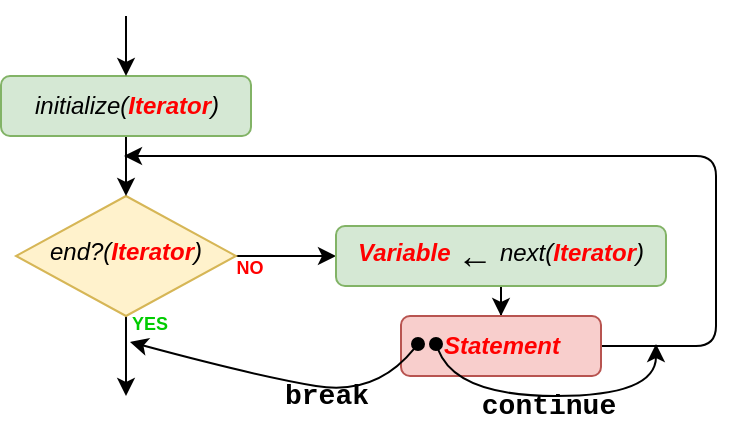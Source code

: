 <mxfile version="13.0.3" type="device"><diagram id="C5RBs43oDa-KdzZeNtuy" name="Page-1"><mxGraphModel dx="473" dy="322" grid="1" gridSize="10" guides="1" tooltips="1" connect="1" arrows="1" fold="1" page="1" pageScale="1" pageWidth="827" pageHeight="1169" math="0" shadow="0"><root><mxCell id="WIyWlLk6GJQsqaUBKTNV-0"/><mxCell id="WIyWlLk6GJQsqaUBKTNV-1" parent="WIyWlLk6GJQsqaUBKTNV-0"/><mxCell id="G6EBWNTIHy2u6F7F_qyh-10" value="" style="edgeStyle=orthogonalEdgeStyle;rounded=1;orthogonalLoop=1;jettySize=auto;html=1;endArrow=classic;endFill=1;endSize=6;" parent="WIyWlLk6GJQsqaUBKTNV-1" source="WIyWlLk6GJQsqaUBKTNV-6" target="WIyWlLk6GJQsqaUBKTNV-7" edge="1"><mxGeometry relative="1" as="geometry"/></mxCell><mxCell id="uJj6Gz5fETCHua8vj9fp-8" value="" style="edgeStyle=orthogonalEdgeStyle;rounded=0;orthogonalLoop=1;jettySize=auto;html=1;" parent="WIyWlLk6GJQsqaUBKTNV-1" source="WIyWlLk6GJQsqaUBKTNV-6" edge="1"><mxGeometry relative="1" as="geometry"><mxPoint x="215" y="280" as="targetPoint"/></mxGeometry></mxCell><mxCell id="WIyWlLk6GJQsqaUBKTNV-6" value="&lt;i&gt;end?(&lt;b&gt;&lt;font color=&quot;#ff0000&quot;&gt;Iterator&lt;/font&gt;&lt;/b&gt;)&lt;/i&gt;" style="rhombus;whiteSpace=wrap;html=1;shadow=0;fontFamily=Helvetica;fontSize=12;align=center;strokeWidth=1;spacing=6;spacingTop=-4;fillColor=#fff2cc;strokeColor=#d6b656;" parent="WIyWlLk6GJQsqaUBKTNV-1" vertex="1"><mxGeometry x="160" y="180" width="110" height="60" as="geometry"/></mxCell><mxCell id="4vjimO5b1vNXlTNOn3R1-6" value="" style="edgeStyle=orthogonalEdgeStyle;rounded=0;orthogonalLoop=1;jettySize=auto;html=1;entryX=0.5;entryY=0;entryDx=0;entryDy=0;" parent="WIyWlLk6GJQsqaUBKTNV-1" source="WIyWlLk6GJQsqaUBKTNV-7" target="4vjimO5b1vNXlTNOn3R1-1" edge="1"><mxGeometry relative="1" as="geometry"><mxPoint x="402.5" y="280" as="targetPoint"/></mxGeometry></mxCell><mxCell id="WIyWlLk6GJQsqaUBKTNV-7" value="&lt;b&gt;&lt;i&gt;&lt;font color=&quot;#ff0000&quot;&gt;Variable&lt;/font&gt;&amp;nbsp;&lt;/i&gt;&lt;/b&gt;&lt;span&gt;&lt;sub&gt;&lt;font style=&quot;font-size: 18px&quot;&gt;←&lt;/font&gt;&lt;/sub&gt;&lt;/span&gt;&lt;b&gt;&lt;i&gt;&amp;nbsp;&lt;/i&gt;&lt;/b&gt;&lt;i&gt;next(&lt;b&gt;&lt;font color=&quot;#ff0000&quot;&gt;Iterator&lt;/font&gt;&lt;/b&gt;)&lt;/i&gt;" style="rounded=1;whiteSpace=wrap;html=1;fontSize=12;glass=0;strokeWidth=1;shadow=0;fillColor=#d5e8d4;strokeColor=#82b366;" parent="WIyWlLk6GJQsqaUBKTNV-1" vertex="1"><mxGeometry x="320" y="195" width="165" height="30" as="geometry"/></mxCell><mxCell id="G6EBWNTIHy2u6F7F_qyh-2" value="" style="endArrow=classic;html=1;entryX=0.5;entryY=0;entryDx=0;entryDy=0;" parent="WIyWlLk6GJQsqaUBKTNV-1" target="WIyWlLk6GJQsqaUBKTNV-6" edge="1"><mxGeometry width="50" height="50" relative="1" as="geometry"><mxPoint x="215" y="150" as="sourcePoint"/><mxPoint x="180" y="160" as="targetPoint"/></mxGeometry></mxCell><mxCell id="G6EBWNTIHy2u6F7F_qyh-11" value="&lt;font style=&quot;font-size: 9px&quot; color=&quot;#00cc00&quot;&gt;&lt;b&gt;YES&lt;/b&gt;&lt;/font&gt;" style="text;html=1;strokeColor=none;fillColor=none;align=center;verticalAlign=middle;whiteSpace=wrap;rounded=0;" parent="WIyWlLk6GJQsqaUBKTNV-1" vertex="1"><mxGeometry x="207" y="233" width="40" height="20" as="geometry"/></mxCell><mxCell id="G6EBWNTIHy2u6F7F_qyh-35" value="&lt;b&gt;&lt;font color=&quot;#ff0000&quot; style=&quot;font-size: 9px&quot;&gt;NO&lt;/font&gt;&lt;/b&gt;" style="text;html=1;strokeColor=none;fillColor=none;align=center;verticalAlign=middle;whiteSpace=wrap;rounded=0;" parent="WIyWlLk6GJQsqaUBKTNV-1" vertex="1"><mxGeometry x="257" y="205" width="40" height="20" as="geometry"/></mxCell><mxCell id="uJj6Gz5fETCHua8vj9fp-11" value="" style="endArrow=classic;html=1;exitX=1;exitY=0.5;exitDx=0;exitDy=0;" parent="WIyWlLk6GJQsqaUBKTNV-1" source="4vjimO5b1vNXlTNOn3R1-1" edge="1"><mxGeometry width="50" height="50" relative="1" as="geometry"><mxPoint x="370" y="225" as="sourcePoint"/><mxPoint x="214" y="160" as="targetPoint"/><Array as="points"><mxPoint x="510" y="255"/><mxPoint x="510" y="160"/></Array></mxGeometry></mxCell><mxCell id="4vjimO5b1vNXlTNOn3R1-0" value="&lt;i&gt;initialize(&lt;b&gt;&lt;font color=&quot;#ff0000&quot;&gt;Iterator&lt;/font&gt;&lt;/b&gt;)&lt;/i&gt;" style="rounded=1;whiteSpace=wrap;html=1;fontSize=12;glass=0;strokeWidth=1;shadow=0;fillColor=#d5e8d4;strokeColor=#82b366;" parent="WIyWlLk6GJQsqaUBKTNV-1" vertex="1"><mxGeometry x="152.5" y="120" width="125" height="30" as="geometry"/></mxCell><mxCell id="4vjimO5b1vNXlTNOn3R1-1" value="&lt;b&gt;&lt;i&gt;&lt;font color=&quot;#ff0000&quot;&gt;Statement&lt;/font&gt;&lt;/i&gt;&lt;/b&gt;" style="rounded=1;whiteSpace=wrap;html=1;fontSize=12;glass=0;strokeWidth=1;shadow=0;fillColor=#f8cecc;strokeColor=#b85450;" parent="WIyWlLk6GJQsqaUBKTNV-1" vertex="1"><mxGeometry x="352.5" y="240" width="100" height="30" as="geometry"/></mxCell><mxCell id="4vjimO5b1vNXlTNOn3R1-7" value="" style="endArrow=classic;html=1;entryX=0.5;entryY=0;entryDx=0;entryDy=0;" parent="WIyWlLk6GJQsqaUBKTNV-1" target="4vjimO5b1vNXlTNOn3R1-0" edge="1"><mxGeometry width="50" height="50" relative="1" as="geometry"><mxPoint x="215" y="90" as="sourcePoint"/><mxPoint x="240" y="70" as="targetPoint"/></mxGeometry></mxCell><mxCell id="07TLwF7rFMlKT_mBQUe_-8" value="" style="curved=1;endArrow=classic;html=1;entryX=0.25;entryY=1;entryDx=0;entryDy=0;startArrow=oval;startFill=1;" edge="1" parent="WIyWlLk6GJQsqaUBKTNV-1" target="G6EBWNTIHy2u6F7F_qyh-11"><mxGeometry width="50" height="50" relative="1" as="geometry"><mxPoint x="361" y="254" as="sourcePoint"/><mxPoint x="245" y="300.01" as="targetPoint"/><Array as="points"><mxPoint x="340" y="280"/><mxPoint x="280" y="270"/></Array></mxGeometry></mxCell><mxCell id="07TLwF7rFMlKT_mBQUe_-9" value="" style="curved=1;endArrow=classic;html=1;startArrow=oval;startFill=1;exitX=0.175;exitY=0.5;exitDx=0;exitDy=0;exitPerimeter=0;" edge="1" parent="WIyWlLk6GJQsqaUBKTNV-1"><mxGeometry width="50" height="50" relative="1" as="geometry"><mxPoint x="370" y="254" as="sourcePoint"/><mxPoint x="480" y="254" as="targetPoint"/><Array as="points"><mxPoint x="380" y="280"/><mxPoint x="480" y="280"/></Array></mxGeometry></mxCell><mxCell id="07TLwF7rFMlKT_mBQUe_-10" value="&lt;b&gt;&lt;font face=&quot;Courier New&quot; style=&quot;font-size: 14px&quot;&gt;continue&lt;/font&gt;&lt;/b&gt;" style="text;html=1;align=center;verticalAlign=middle;resizable=0;points=[];autosize=1;" vertex="1" parent="WIyWlLk6GJQsqaUBKTNV-1"><mxGeometry x="386" y="275" width="80" height="20" as="geometry"/></mxCell><mxCell id="07TLwF7rFMlKT_mBQUe_-11" value="&lt;b&gt;&lt;font face=&quot;Courier New&quot; style=&quot;font-size: 14px&quot;&gt;break&lt;/font&gt;&lt;/b&gt;" style="text;html=1;align=center;verticalAlign=middle;resizable=0;points=[];autosize=1;" vertex="1" parent="WIyWlLk6GJQsqaUBKTNV-1"><mxGeometry x="285" y="270" width="60" height="20" as="geometry"/></mxCell></root></mxGraphModel></diagram></mxfile>